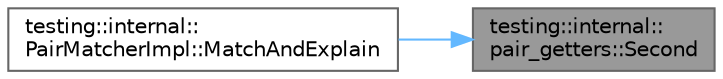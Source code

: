 digraph "testing::internal::pair_getters::Second"
{
 // LATEX_PDF_SIZE
  bgcolor="transparent";
  edge [fontname=Helvetica,fontsize=10,labelfontname=Helvetica,labelfontsize=10];
  node [fontname=Helvetica,fontsize=10,shape=box,height=0.2,width=0.4];
  rankdir="RL";
  Node1 [id="Node000001",label="testing::internal::\lpair_getters::Second",height=0.2,width=0.4,color="gray40", fillcolor="grey60", style="filled", fontcolor="black",tooltip=" "];
  Node1 -> Node2 [id="edge1_Node000001_Node000002",dir="back",color="steelblue1",style="solid",tooltip=" "];
  Node2 [id="Node000002",label="testing::internal::\lPairMatcherImpl::MatchAndExplain",height=0.2,width=0.4,color="grey40", fillcolor="white", style="filled",URL="$classtesting_1_1internal_1_1_pair_matcher_impl.html#a1bba47f97cbf50a1f6331d3f7bfd47a1",tooltip=" "];
}

